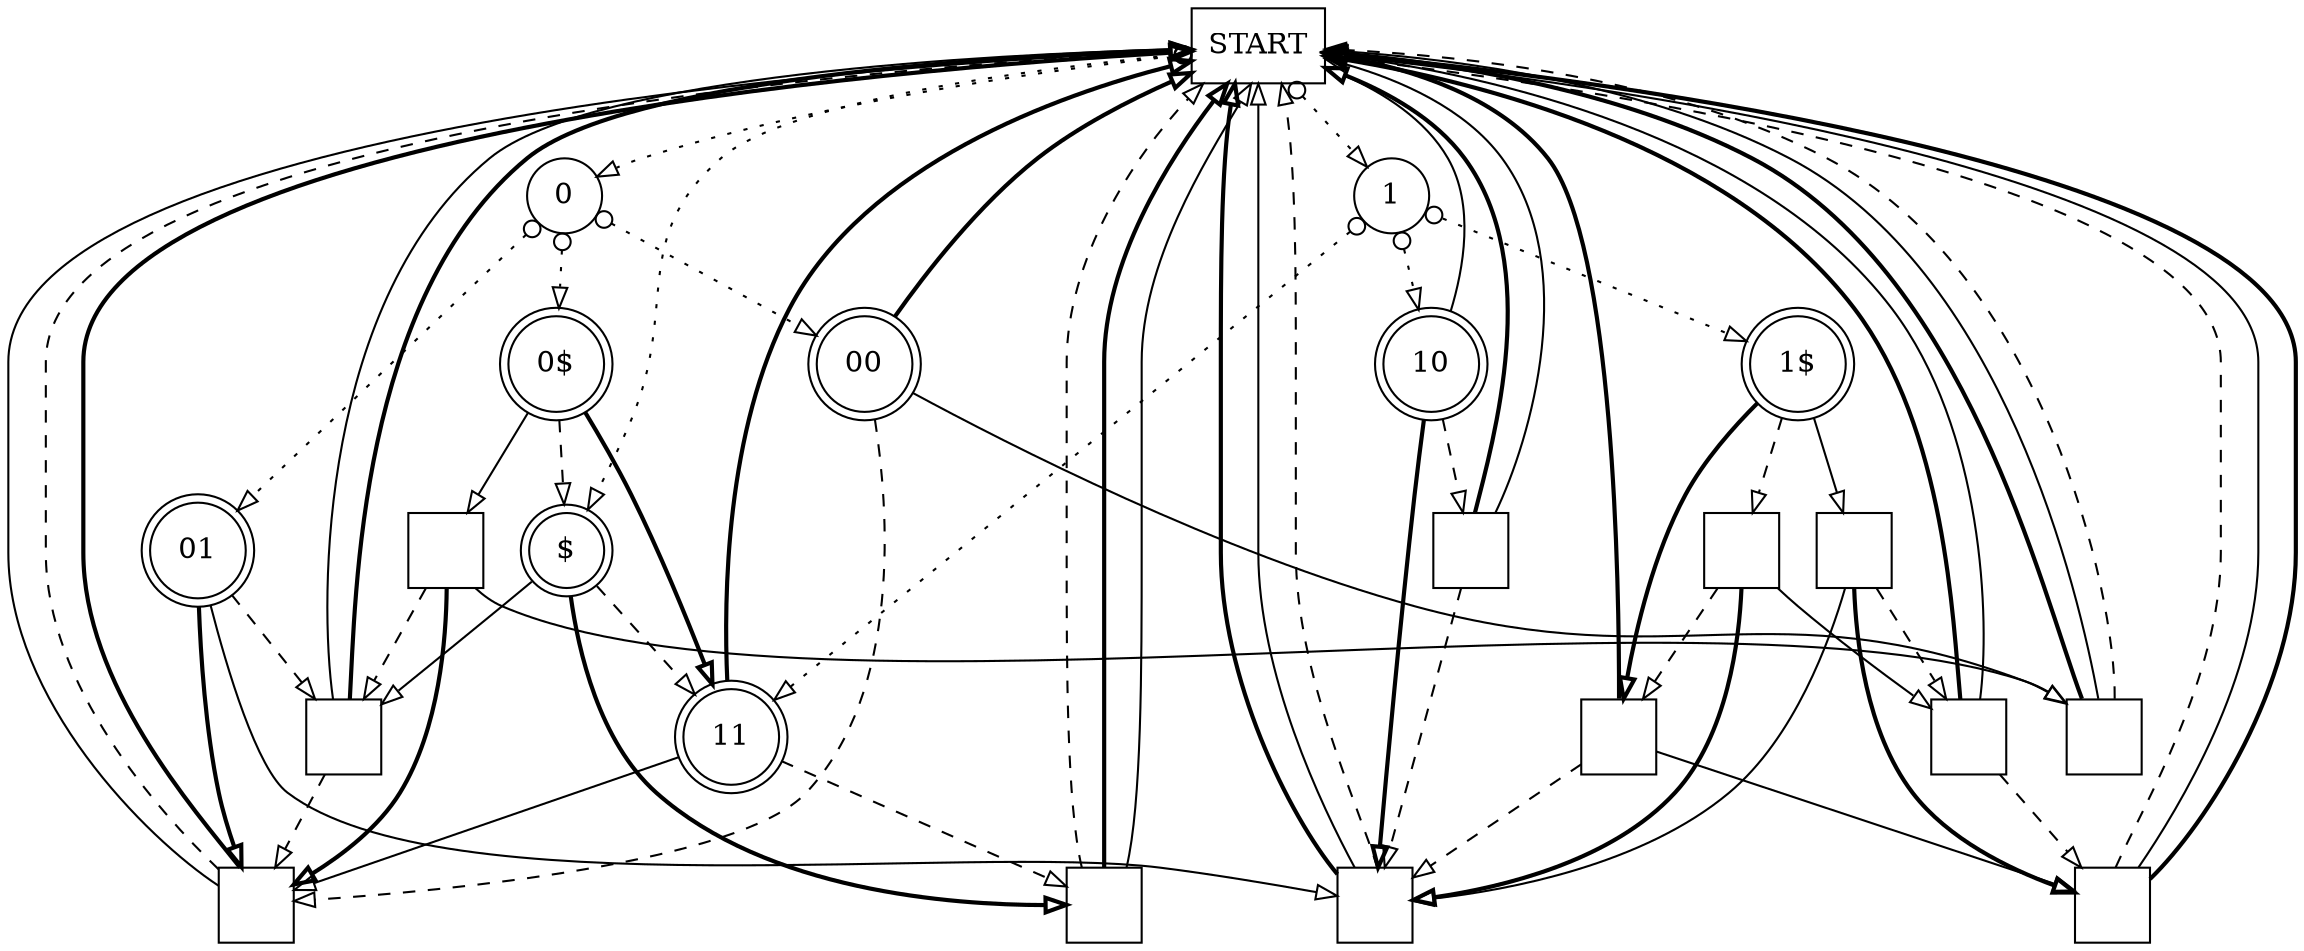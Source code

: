 digraph G {
 S [style=solid;shape=box;label="START"];
 P0 [style=solid;shape=circle;label="0"];
 P1 [style=solid;shape=circle;label="1"];
 Wx [style=solid;shape=doublecircle;label="$"];
 W00 [style=solid;shape=doublecircle;label="00"];
 W01 [style=solid;shape=doublecircle;label="01"];
 W0x [style=solid;shape=doublecircle;label="0$"];
 W10 [style=solid;shape=doublecircle;label="10"];
 W11 [style=solid;shape=doublecircle;label="11"];
 W1x [style=solid;shape=doublecircle;label="1$"];
 C1 [style=solid;shape=square;label=""];
 C2 [style=solid;shape=square;label=""];
 C3 [style=solid;shape=square;label=""];
 C4 [style=solid;shape=square;label=""];
 C5 [style=solid;shape=square;label=""];
 C6 [style=solid;shape=square;label=""];
 C7 [style=solid;shape=square;label=""];
 C8 [style=solid;shape=square;label=""];
 C9 [style=solid;shape=square;label=""];
 C10 [style=solid;shape=square;label=""];
 C11 [style=solid;shape=square;label=""];
 C12 [style=solid;shape=square;label=""];
 S -> Wx [style=dotted;dir=both;arrowtail=odot;arrowhead=empty;];
 S -> P1 [style=dotted;dir=both;arrowtail=odot;arrowhead=empty;];
 S -> P0 [style=dotted;dir=both;arrowtail=odot;arrowhead=empty;];
 P0 -> W0x [style=dotted;dir=both;arrowtail=odot;arrowhead=empty;];
 P0 -> W00 [style=dotted;dir=both;arrowtail=odot;arrowhead=empty;];
 P0 -> W01 [style=dotted;dir=both;arrowtail=odot;arrowhead=empty;];
 P1 -> W10 [style=dotted;dir=both;arrowtail=odot;arrowhead=empty;];
 P1 -> W11 [style=dotted;dir=both;arrowtail=odot;arrowhead=empty;];
 P1 -> W1x [style=dotted;dir=both;arrowtail=odot;arrowhead=empty;];
 Wx -> C6 [style=bold;arrowhead=empty;];
 Wx -> C3 [style=solid;arrowhead=empty;];
 Wx -> W11 [style=dashed;arrowhead=empty;];
 W00 -> S [style=bold;arrowhead=empty;];
 W00 -> C2 [style=solid;arrowhead=empty;];
 W00 -> C1 [style=dashed;arrowhead=empty;];
 W01 -> C3 [style=dashed;arrowhead=empty;];
 W01 -> C4 [style=solid;arrowhead=empty;];
 W01 -> C1 [style=bold;arrowhead=empty;];
 W0x -> C7 [style=solid;arrowhead=empty;];
 W0x -> W11 [style=bold;arrowhead=empty;];
 W0x -> Wx [style=dashed;arrowhead=empty;];
 W10 -> C4 [style=bold;arrowhead=empty;];
 W10 -> C5 [style=dashed;arrowhead=empty;];
 W10 -> S [style=solid;arrowhead=empty;];
 W11 -> S [style=bold;arrowhead=empty;];
 W11 -> C1 [style=solid;arrowhead=empty;];
 W11 -> C6 [style=dashed;arrowhead=empty;];
 W1x -> C9 [style=solid;arrowhead=empty;];
 W1x -> C10 [style=bold;arrowhead=empty;];
 W1x -> C8 [style=dashed;arrowhead=empty;];
 C1 -> S [style=solid;arrowhead=empty;];
 C1 -> S [style=dashed;arrowhead=empty;];
 C1 -> S [style=bold;arrowhead=empty;];
 C2 -> S [style=bold;arrowhead=empty;];
 C2 -> S [style=solid;arrowhead=empty;];
 C2 -> S [style=dashed;arrowhead=empty;];
 C3 -> C1 [style=dashed;arrowhead=empty;];
 C3 -> S [style=solid;arrowhead=empty;];
 C3 -> S [style=bold;arrowhead=empty;];
 C4 -> S [style=bold;arrowhead=empty;];
 C4 -> S [style=solid;arrowhead=empty;];
 C4 -> S [style=dashed;arrowhead=empty;];
 C5 -> C4 [style=dashed;arrowhead=empty;];
 C5 -> S [style=bold;arrowhead=empty;];
 C5 -> S [style=solid;arrowhead=empty;];
 C6 -> S [style=dashed;arrowhead=empty;];
 C6 -> S [style=bold;arrowhead=empty;];
 C6 -> S [style=solid;arrowhead=empty;];
 C7 -> C2 [style=solid;arrowhead=empty;];
 C7 -> C1 [style=bold;arrowhead=empty;];
 C7 -> C3 [style=dashed;arrowhead=empty;];
 C8 -> C11 [style=solid;arrowhead=empty;];
 C8 -> C4 [style=bold;arrowhead=empty;];
 C8 -> C10 [style=dashed;arrowhead=empty;];
 C9 -> C12 [style=bold;arrowhead=empty;];
 C9 -> C4 [style=solid;arrowhead=empty;];
 C9 -> C11 [style=dashed;arrowhead=empty;];
 C10 -> C4 [style=dashed;arrowhead=empty;];
 C10 -> C12 [style=solid;arrowhead=empty;];
 C10 -> S [style=bold;arrowhead=empty;];
 C11 -> C12 [style=dashed;arrowhead=empty;];
 C11 -> S [style=bold;arrowhead=empty;];
 C11 -> S [style=solid;arrowhead=empty;];
 C12 -> S [style=dashed;arrowhead=empty;];
 C12 -> S [style=solid;arrowhead=empty;];
 C12 -> S [style=bold;arrowhead=empty;];
}
